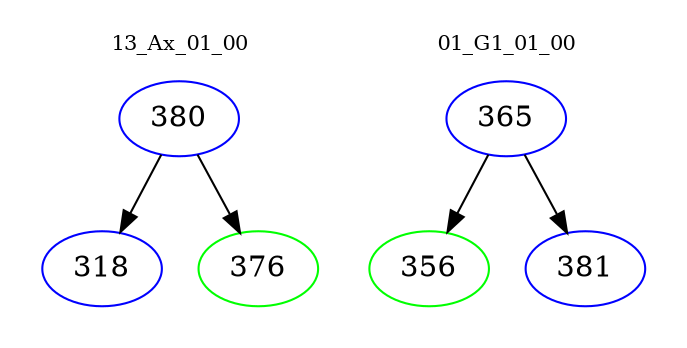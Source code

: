 digraph{
subgraph cluster_0 {
color = white
label = "13_Ax_01_00";
fontsize=10;
T0_380 [label="380", color="blue"]
T0_380 -> T0_318 [color="black"]
T0_318 [label="318", color="blue"]
T0_380 -> T0_376 [color="black"]
T0_376 [label="376", color="green"]
}
subgraph cluster_1 {
color = white
label = "01_G1_01_00";
fontsize=10;
T1_365 [label="365", color="blue"]
T1_365 -> T1_356 [color="black"]
T1_356 [label="356", color="green"]
T1_365 -> T1_381 [color="black"]
T1_381 [label="381", color="blue"]
}
}
